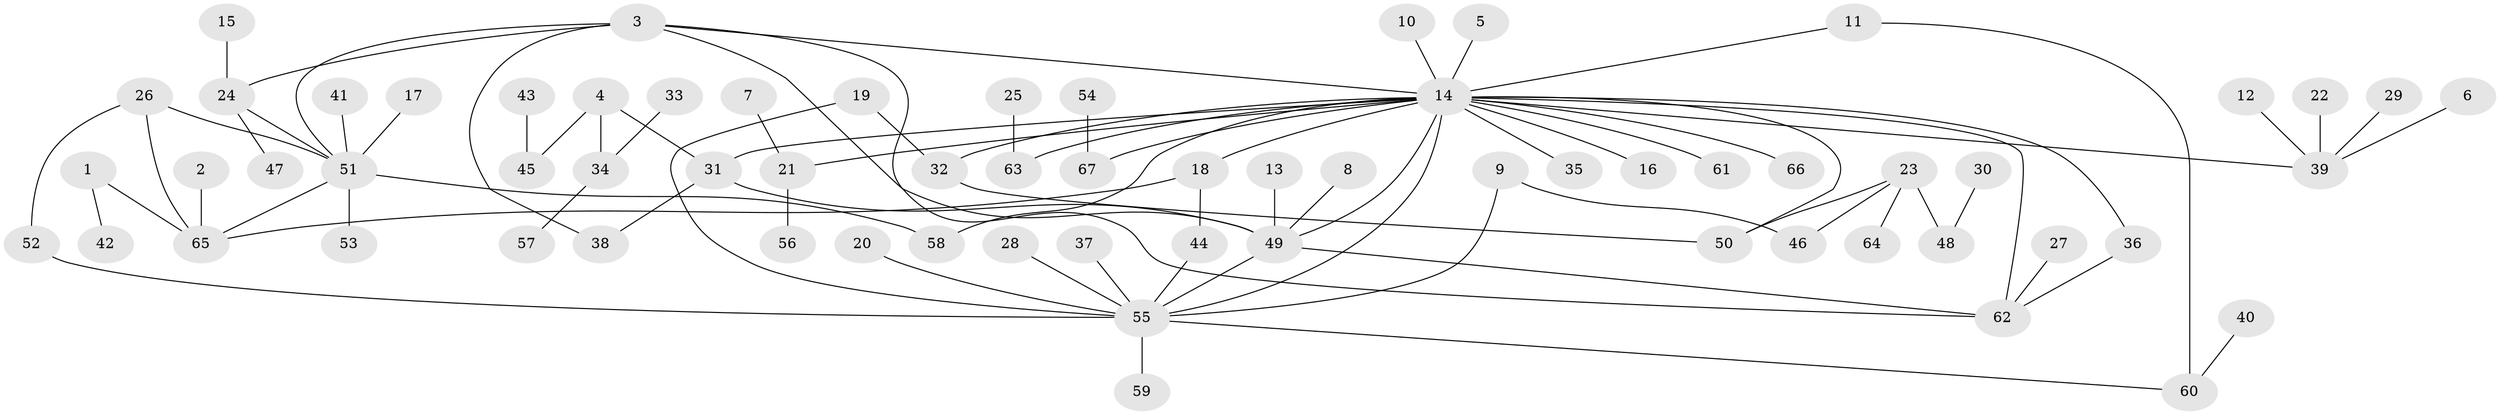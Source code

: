 // original degree distribution, {25: 0.007518796992481203, 10: 0.015037593984962405, 5: 0.03007518796992481, 4: 0.06015037593984962, 14: 0.007518796992481203, 7: 0.03007518796992481, 1: 0.5864661654135338, 6: 0.015037593984962405, 3: 0.06766917293233082, 2: 0.18045112781954886}
// Generated by graph-tools (version 1.1) at 2025/01/03/09/25 03:01:38]
// undirected, 67 vertices, 83 edges
graph export_dot {
graph [start="1"]
  node [color=gray90,style=filled];
  1;
  2;
  3;
  4;
  5;
  6;
  7;
  8;
  9;
  10;
  11;
  12;
  13;
  14;
  15;
  16;
  17;
  18;
  19;
  20;
  21;
  22;
  23;
  24;
  25;
  26;
  27;
  28;
  29;
  30;
  31;
  32;
  33;
  34;
  35;
  36;
  37;
  38;
  39;
  40;
  41;
  42;
  43;
  44;
  45;
  46;
  47;
  48;
  49;
  50;
  51;
  52;
  53;
  54;
  55;
  56;
  57;
  58;
  59;
  60;
  61;
  62;
  63;
  64;
  65;
  66;
  67;
  1 -- 42 [weight=1.0];
  1 -- 65 [weight=1.0];
  2 -- 65 [weight=1.0];
  3 -- 14 [weight=1.0];
  3 -- 24 [weight=1.0];
  3 -- 38 [weight=1.0];
  3 -- 49 [weight=1.0];
  3 -- 51 [weight=1.0];
  3 -- 62 [weight=1.0];
  4 -- 31 [weight=1.0];
  4 -- 34 [weight=1.0];
  4 -- 45 [weight=1.0];
  5 -- 14 [weight=1.0];
  6 -- 39 [weight=1.0];
  7 -- 21 [weight=1.0];
  8 -- 49 [weight=1.0];
  9 -- 46 [weight=1.0];
  9 -- 55 [weight=1.0];
  10 -- 14 [weight=1.0];
  11 -- 14 [weight=1.0];
  11 -- 60 [weight=1.0];
  12 -- 39 [weight=1.0];
  13 -- 49 [weight=1.0];
  14 -- 16 [weight=1.0];
  14 -- 18 [weight=1.0];
  14 -- 21 [weight=1.0];
  14 -- 31 [weight=1.0];
  14 -- 32 [weight=1.0];
  14 -- 35 [weight=1.0];
  14 -- 36 [weight=1.0];
  14 -- 39 [weight=1.0];
  14 -- 49 [weight=1.0];
  14 -- 50 [weight=1.0];
  14 -- 55 [weight=1.0];
  14 -- 58 [weight=1.0];
  14 -- 61 [weight=1.0];
  14 -- 62 [weight=1.0];
  14 -- 63 [weight=1.0];
  14 -- 66 [weight=1.0];
  14 -- 67 [weight=1.0];
  15 -- 24 [weight=1.0];
  17 -- 51 [weight=1.0];
  18 -- 44 [weight=1.0];
  18 -- 65 [weight=1.0];
  19 -- 32 [weight=1.0];
  19 -- 55 [weight=1.0];
  20 -- 55 [weight=1.0];
  21 -- 56 [weight=1.0];
  22 -- 39 [weight=1.0];
  23 -- 46 [weight=1.0];
  23 -- 48 [weight=1.0];
  23 -- 50 [weight=1.0];
  23 -- 64 [weight=1.0];
  24 -- 47 [weight=1.0];
  24 -- 51 [weight=1.0];
  25 -- 63 [weight=1.0];
  26 -- 51 [weight=1.0];
  26 -- 52 [weight=1.0];
  26 -- 65 [weight=1.0];
  27 -- 62 [weight=1.0];
  28 -- 55 [weight=1.0];
  29 -- 39 [weight=1.0];
  30 -- 48 [weight=1.0];
  31 -- 38 [weight=1.0];
  31 -- 49 [weight=1.0];
  32 -- 50 [weight=1.0];
  33 -- 34 [weight=1.0];
  34 -- 57 [weight=1.0];
  36 -- 62 [weight=1.0];
  37 -- 55 [weight=1.0];
  40 -- 60 [weight=1.0];
  41 -- 51 [weight=1.0];
  43 -- 45 [weight=1.0];
  44 -- 55 [weight=1.0];
  49 -- 55 [weight=1.0];
  49 -- 62 [weight=1.0];
  51 -- 53 [weight=1.0];
  51 -- 58 [weight=1.0];
  51 -- 65 [weight=1.0];
  52 -- 55 [weight=1.0];
  54 -- 67 [weight=1.0];
  55 -- 59 [weight=1.0];
  55 -- 60 [weight=1.0];
}
